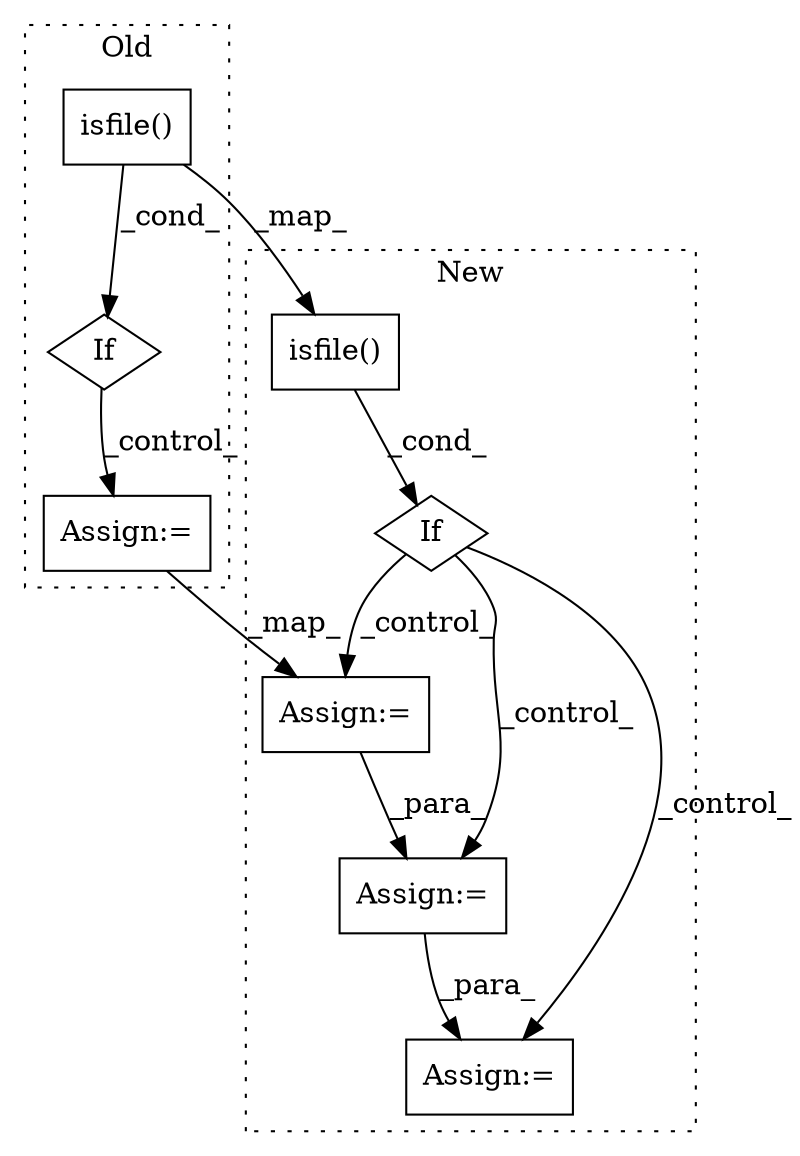 digraph G {
subgraph cluster0 {
1 [label="isfile()" a="75" s="2938,2969" l="15,1" shape="box"];
6 [label="If" a="96" s="2935" l="3" shape="diamond"];
8 [label="Assign:=" a="68" s="3000" l="3" shape="box"];
label = "Old";
style="dotted";
}
subgraph cluster1 {
2 [label="isfile()" a="75" s="2938,2969" l="15,1" shape="box"];
3 [label="If" a="96" s="2935" l="3" shape="diamond"];
4 [label="Assign:=" a="68" s="3106" l="3" shape="box"];
5 [label="Assign:=" a="68" s="3215" l="3" shape="box"];
7 [label="Assign:=" a="68" s="2993" l="3" shape="box"];
label = "New";
style="dotted";
}
1 -> 2 [label="_map_"];
1 -> 6 [label="_cond_"];
2 -> 3 [label="_cond_"];
3 -> 4 [label="_control_"];
3 -> 5 [label="_control_"];
3 -> 7 [label="_control_"];
4 -> 5 [label="_para_"];
6 -> 8 [label="_control_"];
7 -> 4 [label="_para_"];
8 -> 7 [label="_map_"];
}